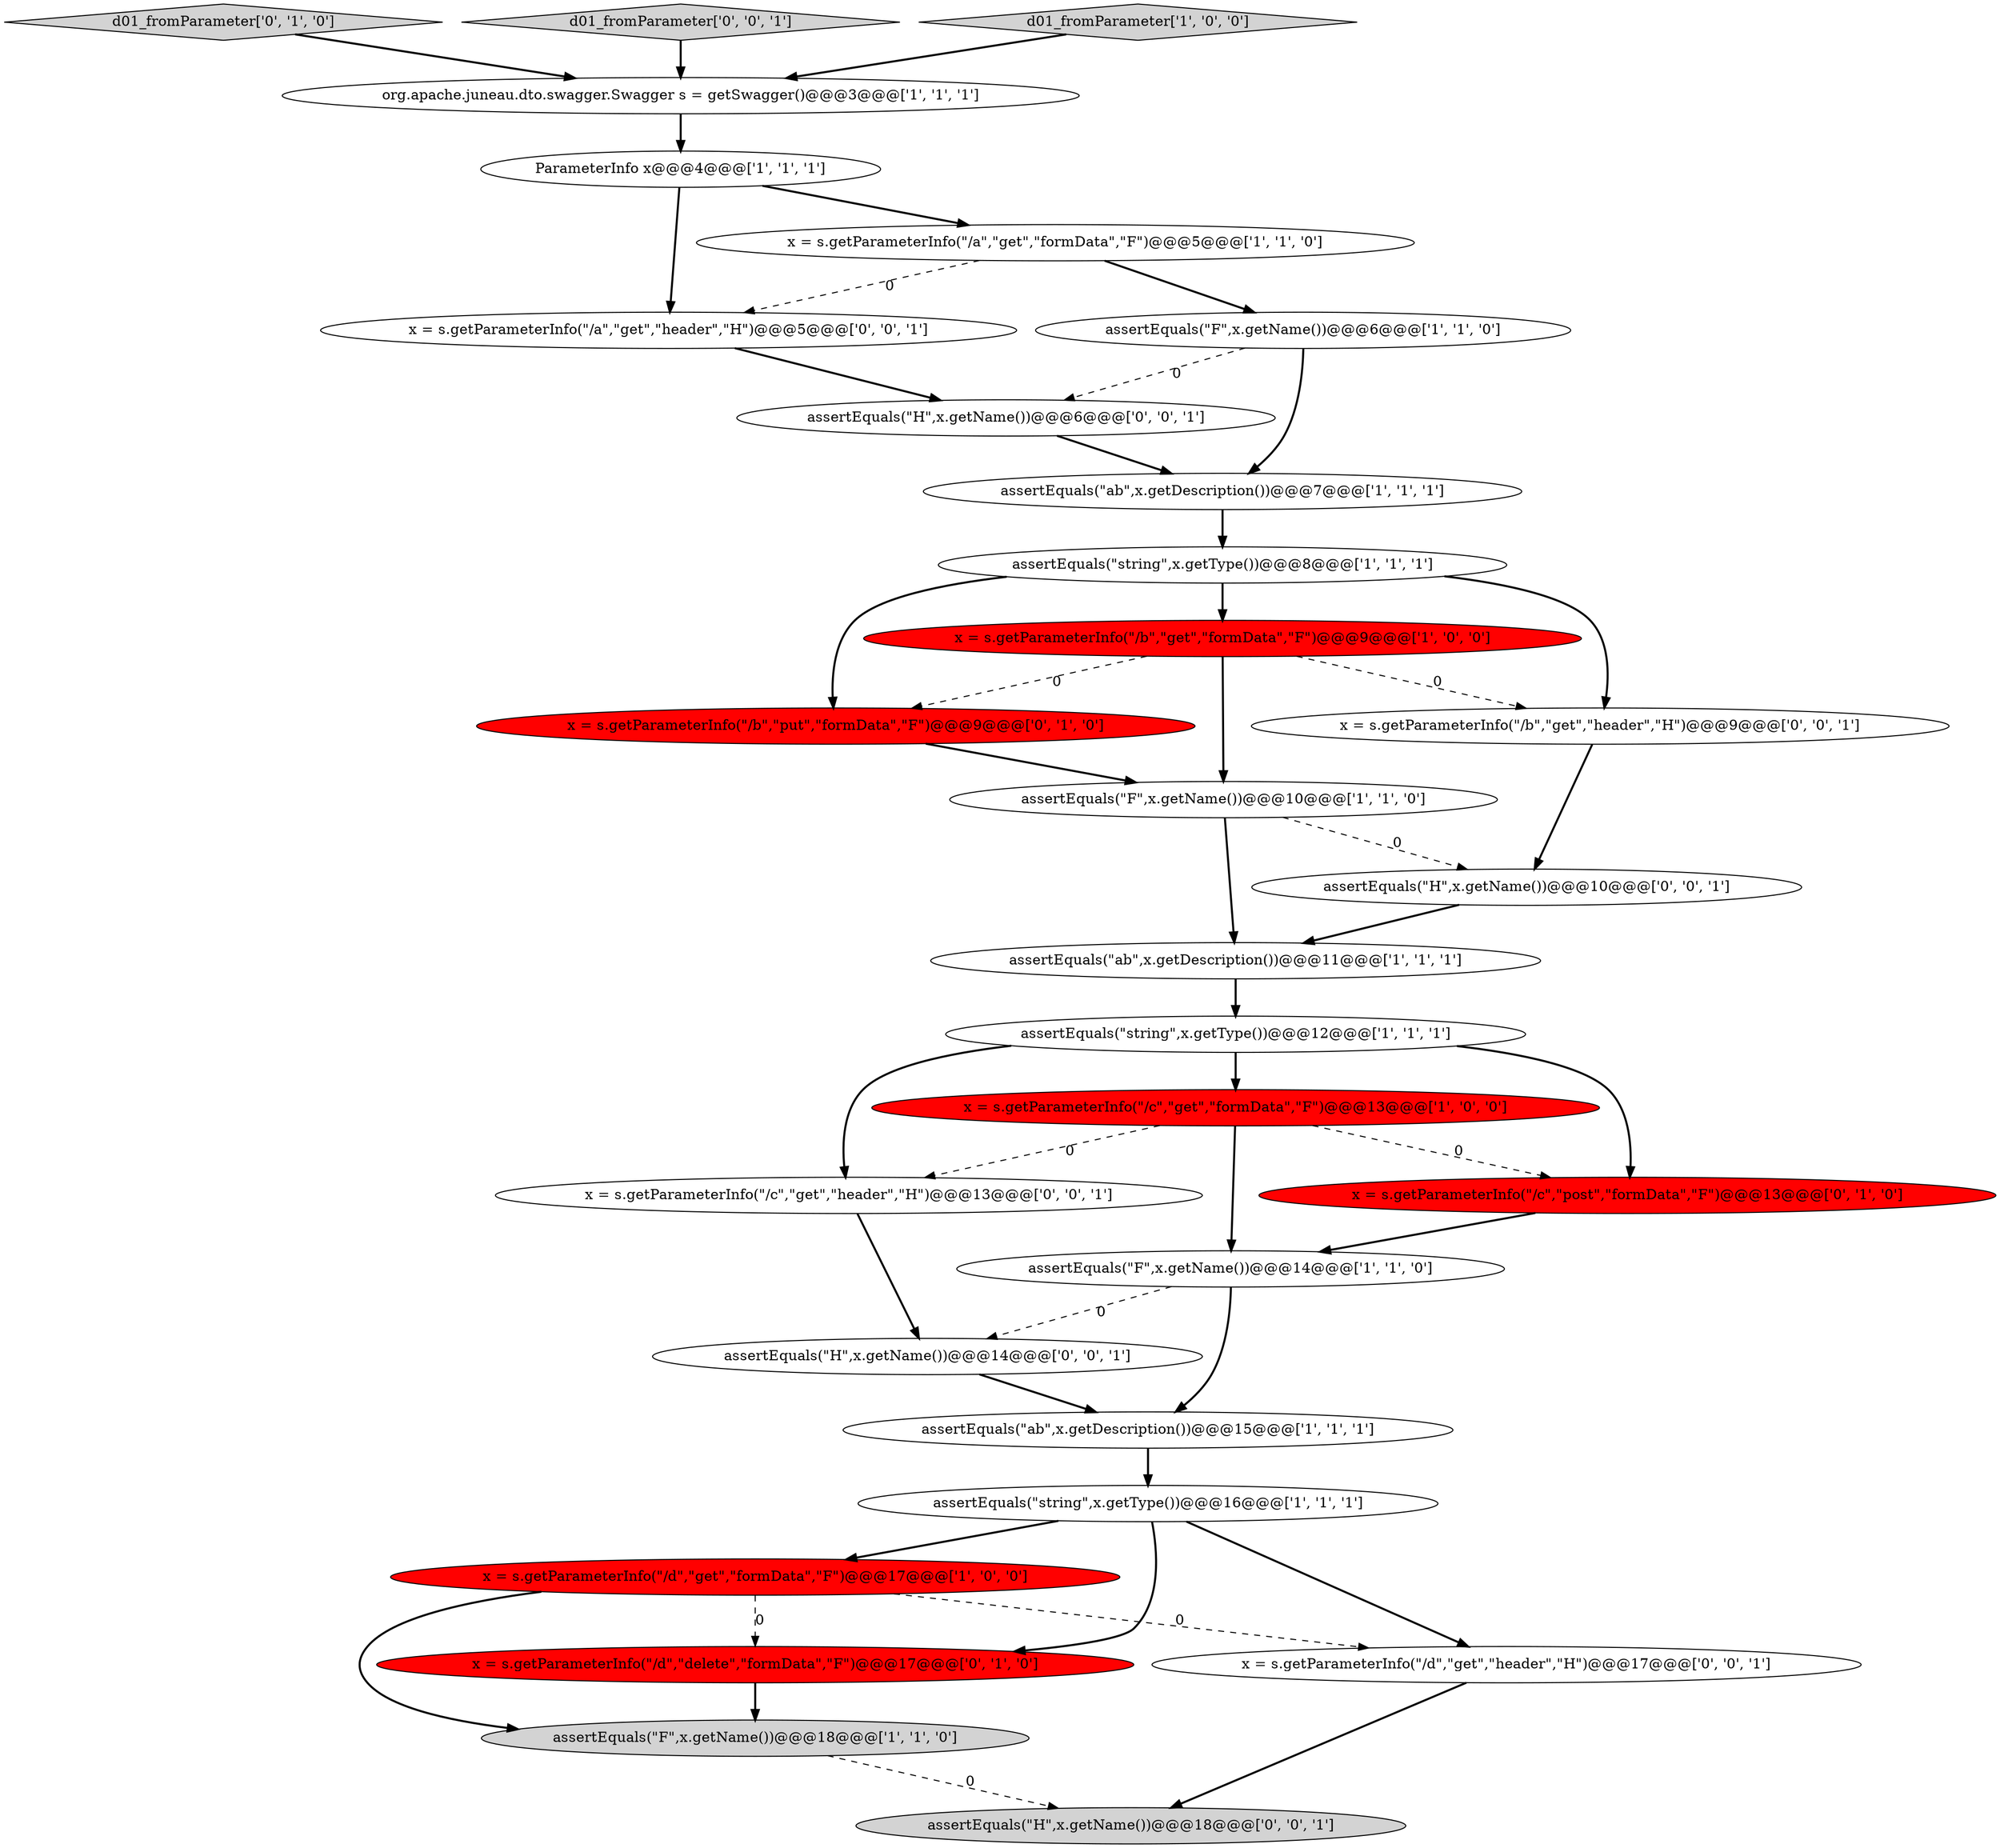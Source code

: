 digraph {
0 [style = filled, label = "assertEquals(\"string\",x.getType())@@@16@@@['1', '1', '1']", fillcolor = white, shape = ellipse image = "AAA0AAABBB1BBB"];
17 [style = filled, label = "d01_fromParameter['0', '1', '0']", fillcolor = lightgray, shape = diamond image = "AAA0AAABBB2BBB"];
26 [style = filled, label = "x = s.getParameterInfo(\"/a\",\"get\",\"header\",\"H\")@@@5@@@['0', '0', '1']", fillcolor = white, shape = ellipse image = "AAA0AAABBB3BBB"];
24 [style = filled, label = "assertEquals(\"H\",x.getName())@@@10@@@['0', '0', '1']", fillcolor = white, shape = ellipse image = "AAA0AAABBB3BBB"];
21 [style = filled, label = "assertEquals(\"H\",x.getName())@@@14@@@['0', '0', '1']", fillcolor = white, shape = ellipse image = "AAA0AAABBB3BBB"];
16 [style = filled, label = "assertEquals(\"F\",x.getName())@@@6@@@['1', '1', '0']", fillcolor = white, shape = ellipse image = "AAA0AAABBB1BBB"];
4 [style = filled, label = "x = s.getParameterInfo(\"/d\",\"get\",\"formData\",\"F\")@@@17@@@['1', '0', '0']", fillcolor = red, shape = ellipse image = "AAA1AAABBB1BBB"];
14 [style = filled, label = "x = s.getParameterInfo(\"/b\",\"get\",\"formData\",\"F\")@@@9@@@['1', '0', '0']", fillcolor = red, shape = ellipse image = "AAA1AAABBB1BBB"];
11 [style = filled, label = "org.apache.juneau.dto.swagger.Swagger s = getSwagger()@@@3@@@['1', '1', '1']", fillcolor = white, shape = ellipse image = "AAA0AAABBB1BBB"];
28 [style = filled, label = "d01_fromParameter['0', '0', '1']", fillcolor = lightgray, shape = diamond image = "AAA0AAABBB3BBB"];
19 [style = filled, label = "x = s.getParameterInfo(\"/d\",\"delete\",\"formData\",\"F\")@@@17@@@['0', '1', '0']", fillcolor = red, shape = ellipse image = "AAA1AAABBB2BBB"];
20 [style = filled, label = "x = s.getParameterInfo(\"/b\",\"put\",\"formData\",\"F\")@@@9@@@['0', '1', '0']", fillcolor = red, shape = ellipse image = "AAA1AAABBB2BBB"];
15 [style = filled, label = "assertEquals(\"string\",x.getType())@@@12@@@['1', '1', '1']", fillcolor = white, shape = ellipse image = "AAA0AAABBB1BBB"];
6 [style = filled, label = "assertEquals(\"ab\",x.getDescription())@@@7@@@['1', '1', '1']", fillcolor = white, shape = ellipse image = "AAA0AAABBB1BBB"];
29 [style = filled, label = "x = s.getParameterInfo(\"/b\",\"get\",\"header\",\"H\")@@@9@@@['0', '0', '1']", fillcolor = white, shape = ellipse image = "AAA0AAABBB3BBB"];
13 [style = filled, label = "assertEquals(\"F\",x.getName())@@@18@@@['1', '1', '0']", fillcolor = lightgray, shape = ellipse image = "AAA0AAABBB1BBB"];
23 [style = filled, label = "x = s.getParameterInfo(\"/c\",\"get\",\"header\",\"H\")@@@13@@@['0', '0', '1']", fillcolor = white, shape = ellipse image = "AAA0AAABBB3BBB"];
7 [style = filled, label = "ParameterInfo x@@@4@@@['1', '1', '1']", fillcolor = white, shape = ellipse image = "AAA0AAABBB1BBB"];
10 [style = filled, label = "assertEquals(\"ab\",x.getDescription())@@@15@@@['1', '1', '1']", fillcolor = white, shape = ellipse image = "AAA0AAABBB1BBB"];
1 [style = filled, label = "d01_fromParameter['1', '0', '0']", fillcolor = lightgray, shape = diamond image = "AAA0AAABBB1BBB"];
5 [style = filled, label = "assertEquals(\"F\",x.getName())@@@10@@@['1', '1', '0']", fillcolor = white, shape = ellipse image = "AAA0AAABBB1BBB"];
9 [style = filled, label = "x = s.getParameterInfo(\"/c\",\"get\",\"formData\",\"F\")@@@13@@@['1', '0', '0']", fillcolor = red, shape = ellipse image = "AAA1AAABBB1BBB"];
27 [style = filled, label = "assertEquals(\"H\",x.getName())@@@18@@@['0', '0', '1']", fillcolor = lightgray, shape = ellipse image = "AAA0AAABBB3BBB"];
22 [style = filled, label = "assertEquals(\"H\",x.getName())@@@6@@@['0', '0', '1']", fillcolor = white, shape = ellipse image = "AAA0AAABBB3BBB"];
12 [style = filled, label = "assertEquals(\"string\",x.getType())@@@8@@@['1', '1', '1']", fillcolor = white, shape = ellipse image = "AAA0AAABBB1BBB"];
8 [style = filled, label = "assertEquals(\"F\",x.getName())@@@14@@@['1', '1', '0']", fillcolor = white, shape = ellipse image = "AAA0AAABBB1BBB"];
2 [style = filled, label = "x = s.getParameterInfo(\"/a\",\"get\",\"formData\",\"F\")@@@5@@@['1', '1', '0']", fillcolor = white, shape = ellipse image = "AAA0AAABBB1BBB"];
25 [style = filled, label = "x = s.getParameterInfo(\"/d\",\"get\",\"header\",\"H\")@@@17@@@['0', '0', '1']", fillcolor = white, shape = ellipse image = "AAA0AAABBB3BBB"];
3 [style = filled, label = "assertEquals(\"ab\",x.getDescription())@@@11@@@['1', '1', '1']", fillcolor = white, shape = ellipse image = "AAA0AAABBB1BBB"];
18 [style = filled, label = "x = s.getParameterInfo(\"/c\",\"post\",\"formData\",\"F\")@@@13@@@['0', '1', '0']", fillcolor = red, shape = ellipse image = "AAA1AAABBB2BBB"];
5->3 [style = bold, label=""];
8->10 [style = bold, label=""];
15->23 [style = bold, label=""];
21->10 [style = bold, label=""];
16->22 [style = dashed, label="0"];
0->19 [style = bold, label=""];
9->18 [style = dashed, label="0"];
16->6 [style = bold, label=""];
28->11 [style = bold, label=""];
4->13 [style = bold, label=""];
5->24 [style = dashed, label="0"];
12->20 [style = bold, label=""];
14->20 [style = dashed, label="0"];
3->15 [style = bold, label=""];
8->21 [style = dashed, label="0"];
9->8 [style = bold, label=""];
15->18 [style = bold, label=""];
9->23 [style = dashed, label="0"];
26->22 [style = bold, label=""];
1->11 [style = bold, label=""];
20->5 [style = bold, label=""];
7->26 [style = bold, label=""];
4->25 [style = dashed, label="0"];
25->27 [style = bold, label=""];
12->29 [style = bold, label=""];
13->27 [style = dashed, label="0"];
19->13 [style = bold, label=""];
23->21 [style = bold, label=""];
0->4 [style = bold, label=""];
15->9 [style = bold, label=""];
7->2 [style = bold, label=""];
0->25 [style = bold, label=""];
10->0 [style = bold, label=""];
12->14 [style = bold, label=""];
4->19 [style = dashed, label="0"];
18->8 [style = bold, label=""];
2->26 [style = dashed, label="0"];
29->24 [style = bold, label=""];
14->29 [style = dashed, label="0"];
24->3 [style = bold, label=""];
6->12 [style = bold, label=""];
11->7 [style = bold, label=""];
22->6 [style = bold, label=""];
14->5 [style = bold, label=""];
17->11 [style = bold, label=""];
2->16 [style = bold, label=""];
}
